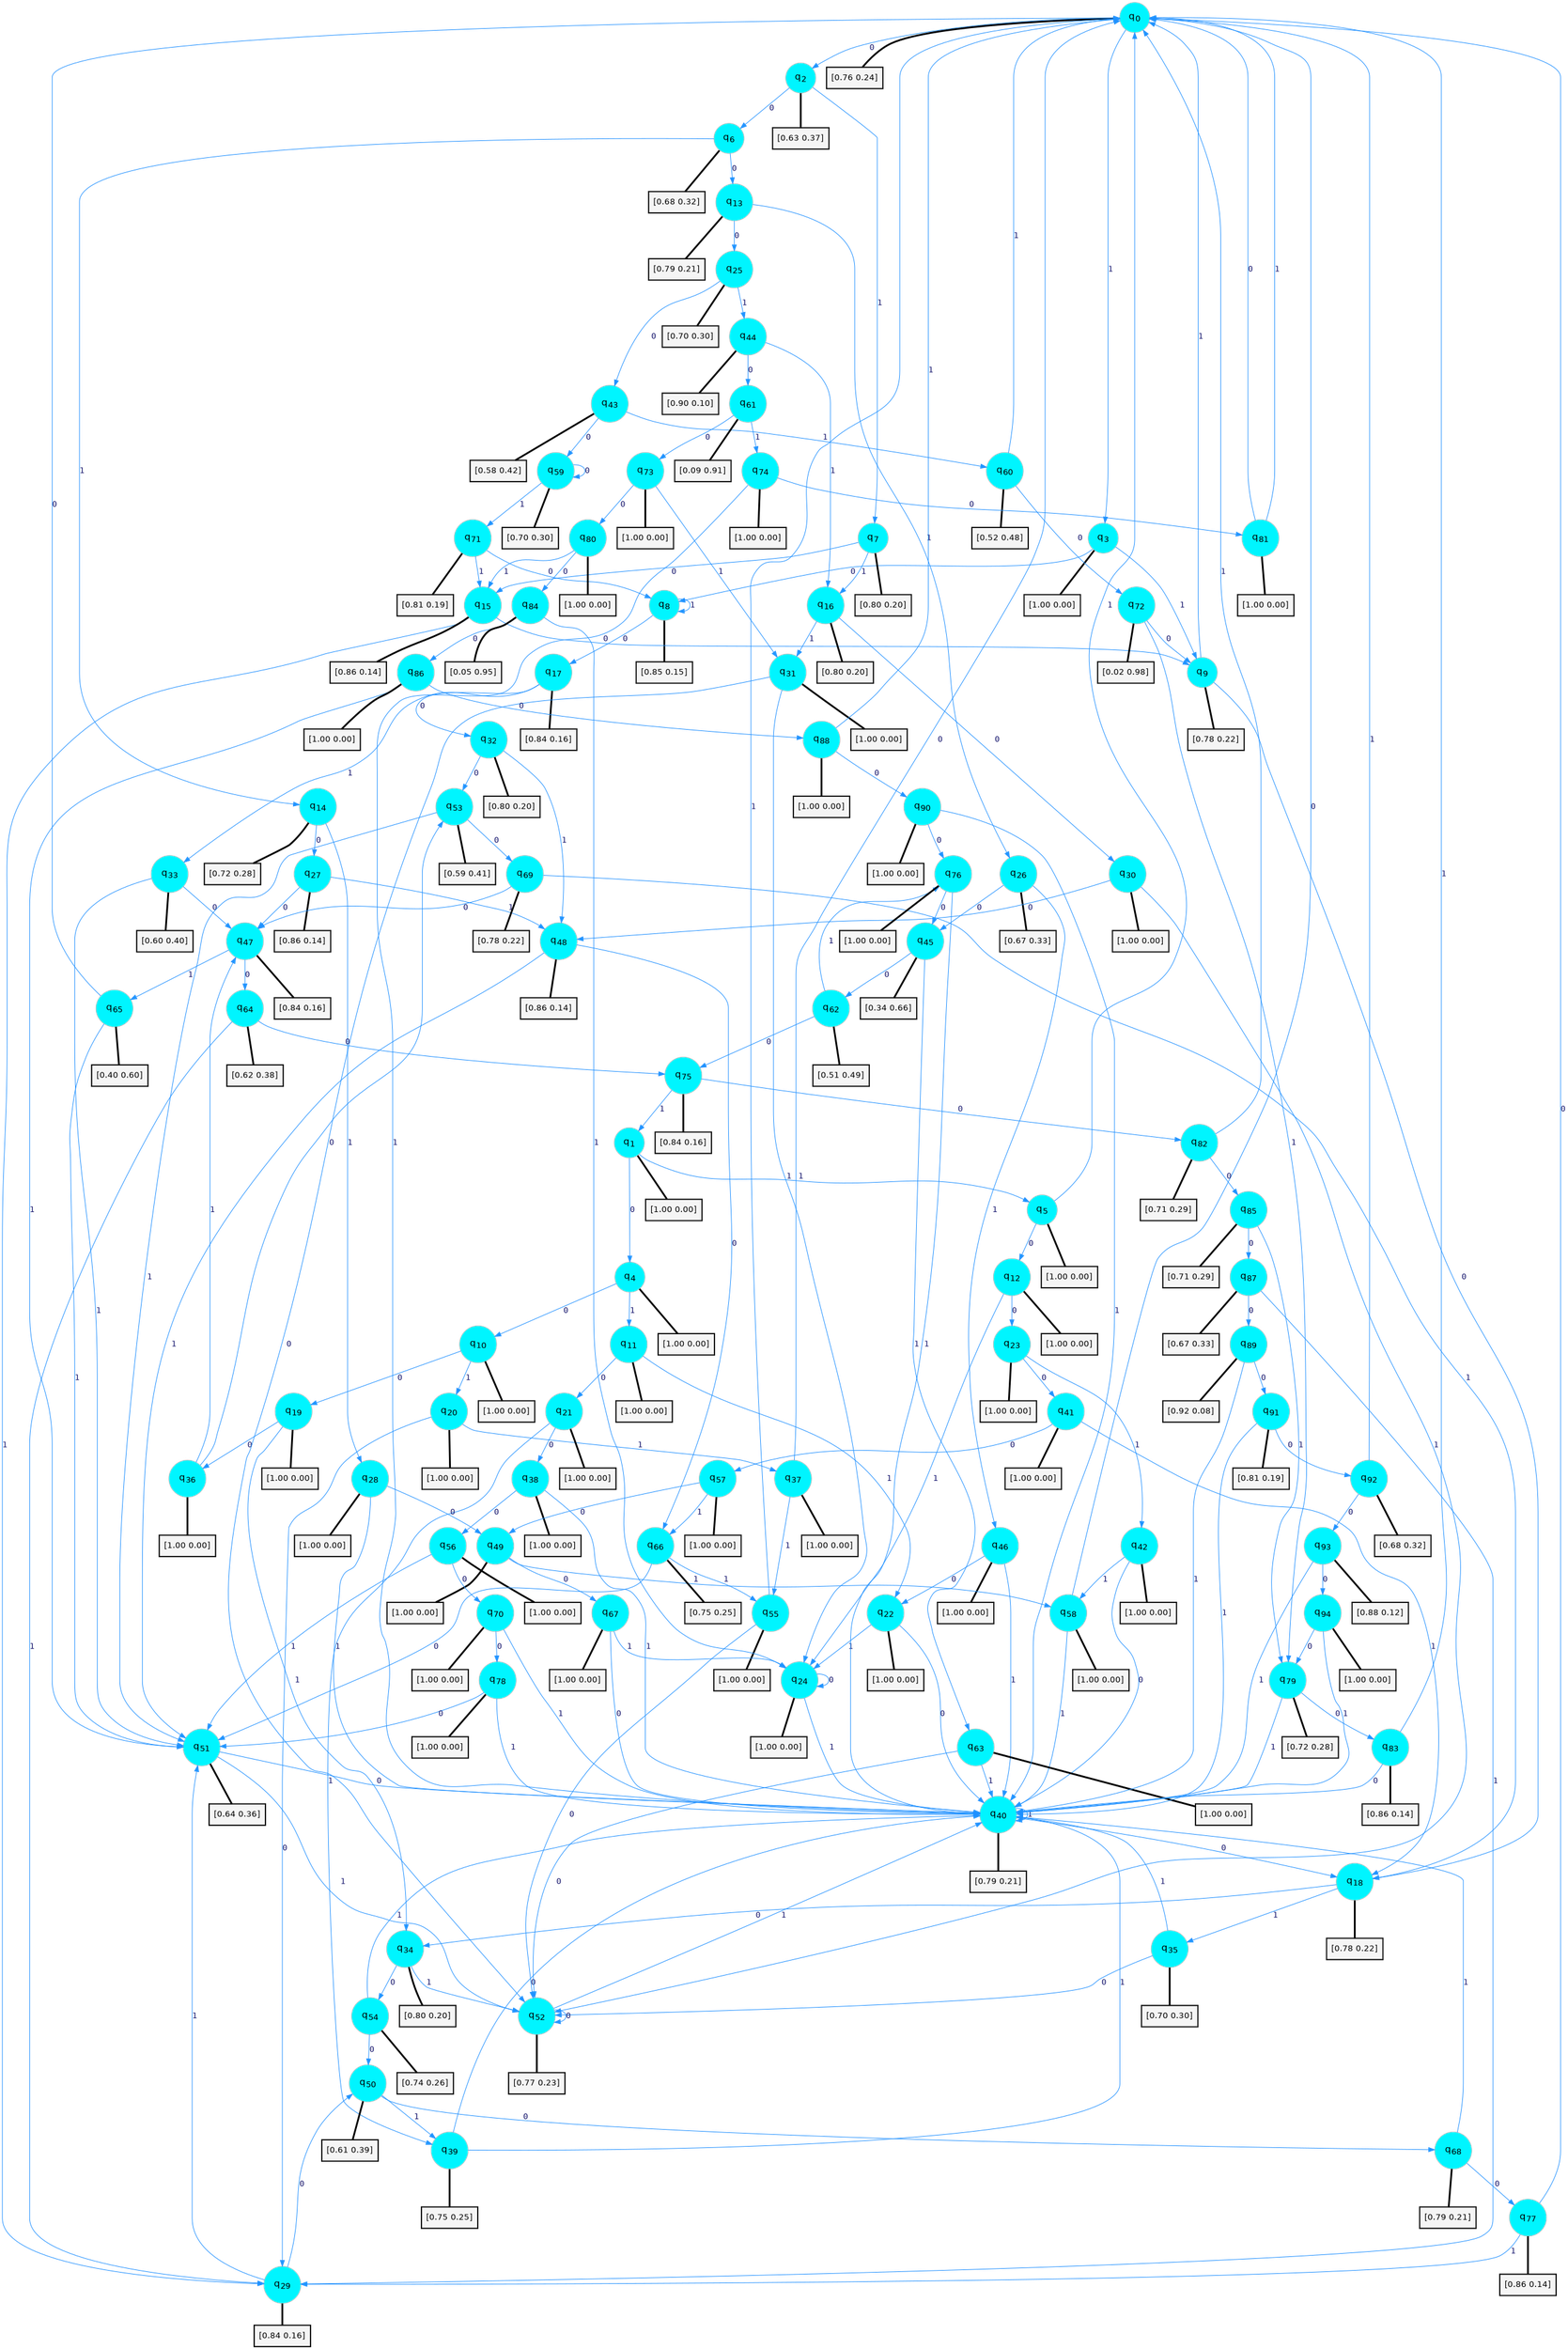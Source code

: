 digraph G {
graph [
bgcolor=transparent, dpi=300, rankdir=TD, size="40,25"];
node [
color=gray, fillcolor=turquoise1, fontcolor=black, fontname=Helvetica, fontsize=16, fontweight=bold, shape=circle, style=filled];
edge [
arrowsize=1, color=dodgerblue1, fontcolor=midnightblue, fontname=courier, fontweight=bold, penwidth=1, style=solid, weight=20];
0[label=<q<SUB>0</SUB>>];
1[label=<q<SUB>1</SUB>>];
2[label=<q<SUB>2</SUB>>];
3[label=<q<SUB>3</SUB>>];
4[label=<q<SUB>4</SUB>>];
5[label=<q<SUB>5</SUB>>];
6[label=<q<SUB>6</SUB>>];
7[label=<q<SUB>7</SUB>>];
8[label=<q<SUB>8</SUB>>];
9[label=<q<SUB>9</SUB>>];
10[label=<q<SUB>10</SUB>>];
11[label=<q<SUB>11</SUB>>];
12[label=<q<SUB>12</SUB>>];
13[label=<q<SUB>13</SUB>>];
14[label=<q<SUB>14</SUB>>];
15[label=<q<SUB>15</SUB>>];
16[label=<q<SUB>16</SUB>>];
17[label=<q<SUB>17</SUB>>];
18[label=<q<SUB>18</SUB>>];
19[label=<q<SUB>19</SUB>>];
20[label=<q<SUB>20</SUB>>];
21[label=<q<SUB>21</SUB>>];
22[label=<q<SUB>22</SUB>>];
23[label=<q<SUB>23</SUB>>];
24[label=<q<SUB>24</SUB>>];
25[label=<q<SUB>25</SUB>>];
26[label=<q<SUB>26</SUB>>];
27[label=<q<SUB>27</SUB>>];
28[label=<q<SUB>28</SUB>>];
29[label=<q<SUB>29</SUB>>];
30[label=<q<SUB>30</SUB>>];
31[label=<q<SUB>31</SUB>>];
32[label=<q<SUB>32</SUB>>];
33[label=<q<SUB>33</SUB>>];
34[label=<q<SUB>34</SUB>>];
35[label=<q<SUB>35</SUB>>];
36[label=<q<SUB>36</SUB>>];
37[label=<q<SUB>37</SUB>>];
38[label=<q<SUB>38</SUB>>];
39[label=<q<SUB>39</SUB>>];
40[label=<q<SUB>40</SUB>>];
41[label=<q<SUB>41</SUB>>];
42[label=<q<SUB>42</SUB>>];
43[label=<q<SUB>43</SUB>>];
44[label=<q<SUB>44</SUB>>];
45[label=<q<SUB>45</SUB>>];
46[label=<q<SUB>46</SUB>>];
47[label=<q<SUB>47</SUB>>];
48[label=<q<SUB>48</SUB>>];
49[label=<q<SUB>49</SUB>>];
50[label=<q<SUB>50</SUB>>];
51[label=<q<SUB>51</SUB>>];
52[label=<q<SUB>52</SUB>>];
53[label=<q<SUB>53</SUB>>];
54[label=<q<SUB>54</SUB>>];
55[label=<q<SUB>55</SUB>>];
56[label=<q<SUB>56</SUB>>];
57[label=<q<SUB>57</SUB>>];
58[label=<q<SUB>58</SUB>>];
59[label=<q<SUB>59</SUB>>];
60[label=<q<SUB>60</SUB>>];
61[label=<q<SUB>61</SUB>>];
62[label=<q<SUB>62</SUB>>];
63[label=<q<SUB>63</SUB>>];
64[label=<q<SUB>64</SUB>>];
65[label=<q<SUB>65</SUB>>];
66[label=<q<SUB>66</SUB>>];
67[label=<q<SUB>67</SUB>>];
68[label=<q<SUB>68</SUB>>];
69[label=<q<SUB>69</SUB>>];
70[label=<q<SUB>70</SUB>>];
71[label=<q<SUB>71</SUB>>];
72[label=<q<SUB>72</SUB>>];
73[label=<q<SUB>73</SUB>>];
74[label=<q<SUB>74</SUB>>];
75[label=<q<SUB>75</SUB>>];
76[label=<q<SUB>76</SUB>>];
77[label=<q<SUB>77</SUB>>];
78[label=<q<SUB>78</SUB>>];
79[label=<q<SUB>79</SUB>>];
80[label=<q<SUB>80</SUB>>];
81[label=<q<SUB>81</SUB>>];
82[label=<q<SUB>82</SUB>>];
83[label=<q<SUB>83</SUB>>];
84[label=<q<SUB>84</SUB>>];
85[label=<q<SUB>85</SUB>>];
86[label=<q<SUB>86</SUB>>];
87[label=<q<SUB>87</SUB>>];
88[label=<q<SUB>88</SUB>>];
89[label=<q<SUB>89</SUB>>];
90[label=<q<SUB>90</SUB>>];
91[label=<q<SUB>91</SUB>>];
92[label=<q<SUB>92</SUB>>];
93[label=<q<SUB>93</SUB>>];
94[label=<q<SUB>94</SUB>>];
95[label="[0.76 0.24]", shape=box,fontcolor=black, fontname=Helvetica, fontsize=14, penwidth=2, fillcolor=whitesmoke,color=black];
96[label="[1.00 0.00]", shape=box,fontcolor=black, fontname=Helvetica, fontsize=14, penwidth=2, fillcolor=whitesmoke,color=black];
97[label="[0.63 0.37]", shape=box,fontcolor=black, fontname=Helvetica, fontsize=14, penwidth=2, fillcolor=whitesmoke,color=black];
98[label="[1.00 0.00]", shape=box,fontcolor=black, fontname=Helvetica, fontsize=14, penwidth=2, fillcolor=whitesmoke,color=black];
99[label="[1.00 0.00]", shape=box,fontcolor=black, fontname=Helvetica, fontsize=14, penwidth=2, fillcolor=whitesmoke,color=black];
100[label="[1.00 0.00]", shape=box,fontcolor=black, fontname=Helvetica, fontsize=14, penwidth=2, fillcolor=whitesmoke,color=black];
101[label="[0.68 0.32]", shape=box,fontcolor=black, fontname=Helvetica, fontsize=14, penwidth=2, fillcolor=whitesmoke,color=black];
102[label="[0.80 0.20]", shape=box,fontcolor=black, fontname=Helvetica, fontsize=14, penwidth=2, fillcolor=whitesmoke,color=black];
103[label="[0.85 0.15]", shape=box,fontcolor=black, fontname=Helvetica, fontsize=14, penwidth=2, fillcolor=whitesmoke,color=black];
104[label="[0.78 0.22]", shape=box,fontcolor=black, fontname=Helvetica, fontsize=14, penwidth=2, fillcolor=whitesmoke,color=black];
105[label="[1.00 0.00]", shape=box,fontcolor=black, fontname=Helvetica, fontsize=14, penwidth=2, fillcolor=whitesmoke,color=black];
106[label="[1.00 0.00]", shape=box,fontcolor=black, fontname=Helvetica, fontsize=14, penwidth=2, fillcolor=whitesmoke,color=black];
107[label="[1.00 0.00]", shape=box,fontcolor=black, fontname=Helvetica, fontsize=14, penwidth=2, fillcolor=whitesmoke,color=black];
108[label="[0.79 0.21]", shape=box,fontcolor=black, fontname=Helvetica, fontsize=14, penwidth=2, fillcolor=whitesmoke,color=black];
109[label="[0.72 0.28]", shape=box,fontcolor=black, fontname=Helvetica, fontsize=14, penwidth=2, fillcolor=whitesmoke,color=black];
110[label="[0.86 0.14]", shape=box,fontcolor=black, fontname=Helvetica, fontsize=14, penwidth=2, fillcolor=whitesmoke,color=black];
111[label="[0.80 0.20]", shape=box,fontcolor=black, fontname=Helvetica, fontsize=14, penwidth=2, fillcolor=whitesmoke,color=black];
112[label="[0.84 0.16]", shape=box,fontcolor=black, fontname=Helvetica, fontsize=14, penwidth=2, fillcolor=whitesmoke,color=black];
113[label="[0.78 0.22]", shape=box,fontcolor=black, fontname=Helvetica, fontsize=14, penwidth=2, fillcolor=whitesmoke,color=black];
114[label="[1.00 0.00]", shape=box,fontcolor=black, fontname=Helvetica, fontsize=14, penwidth=2, fillcolor=whitesmoke,color=black];
115[label="[1.00 0.00]", shape=box,fontcolor=black, fontname=Helvetica, fontsize=14, penwidth=2, fillcolor=whitesmoke,color=black];
116[label="[1.00 0.00]", shape=box,fontcolor=black, fontname=Helvetica, fontsize=14, penwidth=2, fillcolor=whitesmoke,color=black];
117[label="[1.00 0.00]", shape=box,fontcolor=black, fontname=Helvetica, fontsize=14, penwidth=2, fillcolor=whitesmoke,color=black];
118[label="[1.00 0.00]", shape=box,fontcolor=black, fontname=Helvetica, fontsize=14, penwidth=2, fillcolor=whitesmoke,color=black];
119[label="[1.00 0.00]", shape=box,fontcolor=black, fontname=Helvetica, fontsize=14, penwidth=2, fillcolor=whitesmoke,color=black];
120[label="[0.70 0.30]", shape=box,fontcolor=black, fontname=Helvetica, fontsize=14, penwidth=2, fillcolor=whitesmoke,color=black];
121[label="[0.67 0.33]", shape=box,fontcolor=black, fontname=Helvetica, fontsize=14, penwidth=2, fillcolor=whitesmoke,color=black];
122[label="[0.86 0.14]", shape=box,fontcolor=black, fontname=Helvetica, fontsize=14, penwidth=2, fillcolor=whitesmoke,color=black];
123[label="[1.00 0.00]", shape=box,fontcolor=black, fontname=Helvetica, fontsize=14, penwidth=2, fillcolor=whitesmoke,color=black];
124[label="[0.84 0.16]", shape=box,fontcolor=black, fontname=Helvetica, fontsize=14, penwidth=2, fillcolor=whitesmoke,color=black];
125[label="[1.00 0.00]", shape=box,fontcolor=black, fontname=Helvetica, fontsize=14, penwidth=2, fillcolor=whitesmoke,color=black];
126[label="[1.00 0.00]", shape=box,fontcolor=black, fontname=Helvetica, fontsize=14, penwidth=2, fillcolor=whitesmoke,color=black];
127[label="[0.80 0.20]", shape=box,fontcolor=black, fontname=Helvetica, fontsize=14, penwidth=2, fillcolor=whitesmoke,color=black];
128[label="[0.60 0.40]", shape=box,fontcolor=black, fontname=Helvetica, fontsize=14, penwidth=2, fillcolor=whitesmoke,color=black];
129[label="[0.80 0.20]", shape=box,fontcolor=black, fontname=Helvetica, fontsize=14, penwidth=2, fillcolor=whitesmoke,color=black];
130[label="[0.70 0.30]", shape=box,fontcolor=black, fontname=Helvetica, fontsize=14, penwidth=2, fillcolor=whitesmoke,color=black];
131[label="[1.00 0.00]", shape=box,fontcolor=black, fontname=Helvetica, fontsize=14, penwidth=2, fillcolor=whitesmoke,color=black];
132[label="[1.00 0.00]", shape=box,fontcolor=black, fontname=Helvetica, fontsize=14, penwidth=2, fillcolor=whitesmoke,color=black];
133[label="[1.00 0.00]", shape=box,fontcolor=black, fontname=Helvetica, fontsize=14, penwidth=2, fillcolor=whitesmoke,color=black];
134[label="[0.75 0.25]", shape=box,fontcolor=black, fontname=Helvetica, fontsize=14, penwidth=2, fillcolor=whitesmoke,color=black];
135[label="[0.79 0.21]", shape=box,fontcolor=black, fontname=Helvetica, fontsize=14, penwidth=2, fillcolor=whitesmoke,color=black];
136[label="[1.00 0.00]", shape=box,fontcolor=black, fontname=Helvetica, fontsize=14, penwidth=2, fillcolor=whitesmoke,color=black];
137[label="[1.00 0.00]", shape=box,fontcolor=black, fontname=Helvetica, fontsize=14, penwidth=2, fillcolor=whitesmoke,color=black];
138[label="[0.58 0.42]", shape=box,fontcolor=black, fontname=Helvetica, fontsize=14, penwidth=2, fillcolor=whitesmoke,color=black];
139[label="[0.90 0.10]", shape=box,fontcolor=black, fontname=Helvetica, fontsize=14, penwidth=2, fillcolor=whitesmoke,color=black];
140[label="[0.34 0.66]", shape=box,fontcolor=black, fontname=Helvetica, fontsize=14, penwidth=2, fillcolor=whitesmoke,color=black];
141[label="[1.00 0.00]", shape=box,fontcolor=black, fontname=Helvetica, fontsize=14, penwidth=2, fillcolor=whitesmoke,color=black];
142[label="[0.84 0.16]", shape=box,fontcolor=black, fontname=Helvetica, fontsize=14, penwidth=2, fillcolor=whitesmoke,color=black];
143[label="[0.86 0.14]", shape=box,fontcolor=black, fontname=Helvetica, fontsize=14, penwidth=2, fillcolor=whitesmoke,color=black];
144[label="[1.00 0.00]", shape=box,fontcolor=black, fontname=Helvetica, fontsize=14, penwidth=2, fillcolor=whitesmoke,color=black];
145[label="[0.61 0.39]", shape=box,fontcolor=black, fontname=Helvetica, fontsize=14, penwidth=2, fillcolor=whitesmoke,color=black];
146[label="[0.64 0.36]", shape=box,fontcolor=black, fontname=Helvetica, fontsize=14, penwidth=2, fillcolor=whitesmoke,color=black];
147[label="[0.77 0.23]", shape=box,fontcolor=black, fontname=Helvetica, fontsize=14, penwidth=2, fillcolor=whitesmoke,color=black];
148[label="[0.59 0.41]", shape=box,fontcolor=black, fontname=Helvetica, fontsize=14, penwidth=2, fillcolor=whitesmoke,color=black];
149[label="[0.74 0.26]", shape=box,fontcolor=black, fontname=Helvetica, fontsize=14, penwidth=2, fillcolor=whitesmoke,color=black];
150[label="[1.00 0.00]", shape=box,fontcolor=black, fontname=Helvetica, fontsize=14, penwidth=2, fillcolor=whitesmoke,color=black];
151[label="[1.00 0.00]", shape=box,fontcolor=black, fontname=Helvetica, fontsize=14, penwidth=2, fillcolor=whitesmoke,color=black];
152[label="[1.00 0.00]", shape=box,fontcolor=black, fontname=Helvetica, fontsize=14, penwidth=2, fillcolor=whitesmoke,color=black];
153[label="[1.00 0.00]", shape=box,fontcolor=black, fontname=Helvetica, fontsize=14, penwidth=2, fillcolor=whitesmoke,color=black];
154[label="[0.70 0.30]", shape=box,fontcolor=black, fontname=Helvetica, fontsize=14, penwidth=2, fillcolor=whitesmoke,color=black];
155[label="[0.52 0.48]", shape=box,fontcolor=black, fontname=Helvetica, fontsize=14, penwidth=2, fillcolor=whitesmoke,color=black];
156[label="[0.09 0.91]", shape=box,fontcolor=black, fontname=Helvetica, fontsize=14, penwidth=2, fillcolor=whitesmoke,color=black];
157[label="[0.51 0.49]", shape=box,fontcolor=black, fontname=Helvetica, fontsize=14, penwidth=2, fillcolor=whitesmoke,color=black];
158[label="[1.00 0.00]", shape=box,fontcolor=black, fontname=Helvetica, fontsize=14, penwidth=2, fillcolor=whitesmoke,color=black];
159[label="[0.62 0.38]", shape=box,fontcolor=black, fontname=Helvetica, fontsize=14, penwidth=2, fillcolor=whitesmoke,color=black];
160[label="[0.40 0.60]", shape=box,fontcolor=black, fontname=Helvetica, fontsize=14, penwidth=2, fillcolor=whitesmoke,color=black];
161[label="[0.75 0.25]", shape=box,fontcolor=black, fontname=Helvetica, fontsize=14, penwidth=2, fillcolor=whitesmoke,color=black];
162[label="[1.00 0.00]", shape=box,fontcolor=black, fontname=Helvetica, fontsize=14, penwidth=2, fillcolor=whitesmoke,color=black];
163[label="[0.79 0.21]", shape=box,fontcolor=black, fontname=Helvetica, fontsize=14, penwidth=2, fillcolor=whitesmoke,color=black];
164[label="[0.78 0.22]", shape=box,fontcolor=black, fontname=Helvetica, fontsize=14, penwidth=2, fillcolor=whitesmoke,color=black];
165[label="[1.00 0.00]", shape=box,fontcolor=black, fontname=Helvetica, fontsize=14, penwidth=2, fillcolor=whitesmoke,color=black];
166[label="[0.81 0.19]", shape=box,fontcolor=black, fontname=Helvetica, fontsize=14, penwidth=2, fillcolor=whitesmoke,color=black];
167[label="[0.02 0.98]", shape=box,fontcolor=black, fontname=Helvetica, fontsize=14, penwidth=2, fillcolor=whitesmoke,color=black];
168[label="[1.00 0.00]", shape=box,fontcolor=black, fontname=Helvetica, fontsize=14, penwidth=2, fillcolor=whitesmoke,color=black];
169[label="[1.00 0.00]", shape=box,fontcolor=black, fontname=Helvetica, fontsize=14, penwidth=2, fillcolor=whitesmoke,color=black];
170[label="[0.84 0.16]", shape=box,fontcolor=black, fontname=Helvetica, fontsize=14, penwidth=2, fillcolor=whitesmoke,color=black];
171[label="[1.00 0.00]", shape=box,fontcolor=black, fontname=Helvetica, fontsize=14, penwidth=2, fillcolor=whitesmoke,color=black];
172[label="[0.86 0.14]", shape=box,fontcolor=black, fontname=Helvetica, fontsize=14, penwidth=2, fillcolor=whitesmoke,color=black];
173[label="[1.00 0.00]", shape=box,fontcolor=black, fontname=Helvetica, fontsize=14, penwidth=2, fillcolor=whitesmoke,color=black];
174[label="[0.72 0.28]", shape=box,fontcolor=black, fontname=Helvetica, fontsize=14, penwidth=2, fillcolor=whitesmoke,color=black];
175[label="[1.00 0.00]", shape=box,fontcolor=black, fontname=Helvetica, fontsize=14, penwidth=2, fillcolor=whitesmoke,color=black];
176[label="[1.00 0.00]", shape=box,fontcolor=black, fontname=Helvetica, fontsize=14, penwidth=2, fillcolor=whitesmoke,color=black];
177[label="[0.71 0.29]", shape=box,fontcolor=black, fontname=Helvetica, fontsize=14, penwidth=2, fillcolor=whitesmoke,color=black];
178[label="[0.86 0.14]", shape=box,fontcolor=black, fontname=Helvetica, fontsize=14, penwidth=2, fillcolor=whitesmoke,color=black];
179[label="[0.05 0.95]", shape=box,fontcolor=black, fontname=Helvetica, fontsize=14, penwidth=2, fillcolor=whitesmoke,color=black];
180[label="[0.71 0.29]", shape=box,fontcolor=black, fontname=Helvetica, fontsize=14, penwidth=2, fillcolor=whitesmoke,color=black];
181[label="[1.00 0.00]", shape=box,fontcolor=black, fontname=Helvetica, fontsize=14, penwidth=2, fillcolor=whitesmoke,color=black];
182[label="[0.67 0.33]", shape=box,fontcolor=black, fontname=Helvetica, fontsize=14, penwidth=2, fillcolor=whitesmoke,color=black];
183[label="[1.00 0.00]", shape=box,fontcolor=black, fontname=Helvetica, fontsize=14, penwidth=2, fillcolor=whitesmoke,color=black];
184[label="[0.92 0.08]", shape=box,fontcolor=black, fontname=Helvetica, fontsize=14, penwidth=2, fillcolor=whitesmoke,color=black];
185[label="[1.00 0.00]", shape=box,fontcolor=black, fontname=Helvetica, fontsize=14, penwidth=2, fillcolor=whitesmoke,color=black];
186[label="[0.81 0.19]", shape=box,fontcolor=black, fontname=Helvetica, fontsize=14, penwidth=2, fillcolor=whitesmoke,color=black];
187[label="[0.68 0.32]", shape=box,fontcolor=black, fontname=Helvetica, fontsize=14, penwidth=2, fillcolor=whitesmoke,color=black];
188[label="[0.88 0.12]", shape=box,fontcolor=black, fontname=Helvetica, fontsize=14, penwidth=2, fillcolor=whitesmoke,color=black];
189[label="[1.00 0.00]", shape=box,fontcolor=black, fontname=Helvetica, fontsize=14, penwidth=2, fillcolor=whitesmoke,color=black];
0->2 [label=0];
0->3 [label=1];
0->95 [arrowhead=none, penwidth=3,color=black];
1->4 [label=0];
1->5 [label=1];
1->96 [arrowhead=none, penwidth=3,color=black];
2->6 [label=0];
2->7 [label=1];
2->97 [arrowhead=none, penwidth=3,color=black];
3->8 [label=0];
3->9 [label=1];
3->98 [arrowhead=none, penwidth=3,color=black];
4->10 [label=0];
4->11 [label=1];
4->99 [arrowhead=none, penwidth=3,color=black];
5->12 [label=0];
5->0 [label=1];
5->100 [arrowhead=none, penwidth=3,color=black];
6->13 [label=0];
6->14 [label=1];
6->101 [arrowhead=none, penwidth=3,color=black];
7->15 [label=0];
7->16 [label=1];
7->102 [arrowhead=none, penwidth=3,color=black];
8->17 [label=0];
8->8 [label=1];
8->103 [arrowhead=none, penwidth=3,color=black];
9->18 [label=0];
9->0 [label=1];
9->104 [arrowhead=none, penwidth=3,color=black];
10->19 [label=0];
10->20 [label=1];
10->105 [arrowhead=none, penwidth=3,color=black];
11->21 [label=0];
11->22 [label=1];
11->106 [arrowhead=none, penwidth=3,color=black];
12->23 [label=0];
12->24 [label=1];
12->107 [arrowhead=none, penwidth=3,color=black];
13->25 [label=0];
13->26 [label=1];
13->108 [arrowhead=none, penwidth=3,color=black];
14->27 [label=0];
14->28 [label=1];
14->109 [arrowhead=none, penwidth=3,color=black];
15->9 [label=0];
15->29 [label=1];
15->110 [arrowhead=none, penwidth=3,color=black];
16->30 [label=0];
16->31 [label=1];
16->111 [arrowhead=none, penwidth=3,color=black];
17->32 [label=0];
17->33 [label=1];
17->112 [arrowhead=none, penwidth=3,color=black];
18->34 [label=0];
18->35 [label=1];
18->113 [arrowhead=none, penwidth=3,color=black];
19->36 [label=0];
19->34 [label=1];
19->114 [arrowhead=none, penwidth=3,color=black];
20->29 [label=0];
20->37 [label=1];
20->115 [arrowhead=none, penwidth=3,color=black];
21->38 [label=0];
21->39 [label=1];
21->116 [arrowhead=none, penwidth=3,color=black];
22->40 [label=0];
22->24 [label=1];
22->117 [arrowhead=none, penwidth=3,color=black];
23->41 [label=0];
23->42 [label=1];
23->118 [arrowhead=none, penwidth=3,color=black];
24->24 [label=0];
24->40 [label=1];
24->119 [arrowhead=none, penwidth=3,color=black];
25->43 [label=0];
25->44 [label=1];
25->120 [arrowhead=none, penwidth=3,color=black];
26->45 [label=0];
26->46 [label=1];
26->121 [arrowhead=none, penwidth=3,color=black];
27->47 [label=0];
27->48 [label=1];
27->122 [arrowhead=none, penwidth=3,color=black];
28->49 [label=0];
28->40 [label=1];
28->123 [arrowhead=none, penwidth=3,color=black];
29->50 [label=0];
29->51 [label=1];
29->124 [arrowhead=none, penwidth=3,color=black];
30->48 [label=0];
30->52 [label=1];
30->125 [arrowhead=none, penwidth=3,color=black];
31->52 [label=0];
31->24 [label=1];
31->126 [arrowhead=none, penwidth=3,color=black];
32->53 [label=0];
32->48 [label=1];
32->127 [arrowhead=none, penwidth=3,color=black];
33->47 [label=0];
33->51 [label=1];
33->128 [arrowhead=none, penwidth=3,color=black];
34->54 [label=0];
34->52 [label=1];
34->129 [arrowhead=none, penwidth=3,color=black];
35->52 [label=0];
35->40 [label=1];
35->130 [arrowhead=none, penwidth=3,color=black];
36->53 [label=0];
36->47 [label=1];
36->131 [arrowhead=none, penwidth=3,color=black];
37->0 [label=0];
37->55 [label=1];
37->132 [arrowhead=none, penwidth=3,color=black];
38->56 [label=0];
38->40 [label=1];
38->133 [arrowhead=none, penwidth=3,color=black];
39->40 [label=0];
39->40 [label=1];
39->134 [arrowhead=none, penwidth=3,color=black];
40->18 [label=0];
40->40 [label=1];
40->135 [arrowhead=none, penwidth=3,color=black];
41->57 [label=0];
41->18 [label=1];
41->136 [arrowhead=none, penwidth=3,color=black];
42->40 [label=0];
42->58 [label=1];
42->137 [arrowhead=none, penwidth=3,color=black];
43->59 [label=0];
43->60 [label=1];
43->138 [arrowhead=none, penwidth=3,color=black];
44->61 [label=0];
44->16 [label=1];
44->139 [arrowhead=none, penwidth=3,color=black];
45->62 [label=0];
45->63 [label=1];
45->140 [arrowhead=none, penwidth=3,color=black];
46->22 [label=0];
46->40 [label=1];
46->141 [arrowhead=none, penwidth=3,color=black];
47->64 [label=0];
47->65 [label=1];
47->142 [arrowhead=none, penwidth=3,color=black];
48->66 [label=0];
48->51 [label=1];
48->143 [arrowhead=none, penwidth=3,color=black];
49->67 [label=0];
49->58 [label=1];
49->144 [arrowhead=none, penwidth=3,color=black];
50->68 [label=0];
50->39 [label=1];
50->145 [arrowhead=none, penwidth=3,color=black];
51->40 [label=0];
51->52 [label=1];
51->146 [arrowhead=none, penwidth=3,color=black];
52->52 [label=0];
52->40 [label=1];
52->147 [arrowhead=none, penwidth=3,color=black];
53->69 [label=0];
53->51 [label=1];
53->148 [arrowhead=none, penwidth=3,color=black];
54->50 [label=0];
54->40 [label=1];
54->149 [arrowhead=none, penwidth=3,color=black];
55->52 [label=0];
55->0 [label=1];
55->150 [arrowhead=none, penwidth=3,color=black];
56->70 [label=0];
56->51 [label=1];
56->151 [arrowhead=none, penwidth=3,color=black];
57->49 [label=0];
57->66 [label=1];
57->152 [arrowhead=none, penwidth=3,color=black];
58->0 [label=0];
58->40 [label=1];
58->153 [arrowhead=none, penwidth=3,color=black];
59->59 [label=0];
59->71 [label=1];
59->154 [arrowhead=none, penwidth=3,color=black];
60->72 [label=0];
60->0 [label=1];
60->155 [arrowhead=none, penwidth=3,color=black];
61->73 [label=0];
61->74 [label=1];
61->156 [arrowhead=none, penwidth=3,color=black];
62->75 [label=0];
62->76 [label=1];
62->157 [arrowhead=none, penwidth=3,color=black];
63->52 [label=0];
63->40 [label=1];
63->158 [arrowhead=none, penwidth=3,color=black];
64->75 [label=0];
64->29 [label=1];
64->159 [arrowhead=none, penwidth=3,color=black];
65->0 [label=0];
65->51 [label=1];
65->160 [arrowhead=none, penwidth=3,color=black];
66->51 [label=0];
66->55 [label=1];
66->161 [arrowhead=none, penwidth=3,color=black];
67->40 [label=0];
67->24 [label=1];
67->162 [arrowhead=none, penwidth=3,color=black];
68->77 [label=0];
68->40 [label=1];
68->163 [arrowhead=none, penwidth=3,color=black];
69->47 [label=0];
69->18 [label=1];
69->164 [arrowhead=none, penwidth=3,color=black];
70->78 [label=0];
70->40 [label=1];
70->165 [arrowhead=none, penwidth=3,color=black];
71->8 [label=0];
71->15 [label=1];
71->166 [arrowhead=none, penwidth=3,color=black];
72->9 [label=0];
72->79 [label=1];
72->167 [arrowhead=none, penwidth=3,color=black];
73->80 [label=0];
73->31 [label=1];
73->168 [arrowhead=none, penwidth=3,color=black];
74->81 [label=0];
74->40 [label=1];
74->169 [arrowhead=none, penwidth=3,color=black];
75->82 [label=0];
75->1 [label=1];
75->170 [arrowhead=none, penwidth=3,color=black];
76->45 [label=0];
76->40 [label=1];
76->171 [arrowhead=none, penwidth=3,color=black];
77->0 [label=0];
77->29 [label=1];
77->172 [arrowhead=none, penwidth=3,color=black];
78->51 [label=0];
78->40 [label=1];
78->173 [arrowhead=none, penwidth=3,color=black];
79->83 [label=0];
79->40 [label=1];
79->174 [arrowhead=none, penwidth=3,color=black];
80->84 [label=0];
80->15 [label=1];
80->175 [arrowhead=none, penwidth=3,color=black];
81->0 [label=0];
81->0 [label=1];
81->176 [arrowhead=none, penwidth=3,color=black];
82->85 [label=0];
82->0 [label=1];
82->177 [arrowhead=none, penwidth=3,color=black];
83->40 [label=0];
83->0 [label=1];
83->178 [arrowhead=none, penwidth=3,color=black];
84->86 [label=0];
84->24 [label=1];
84->179 [arrowhead=none, penwidth=3,color=black];
85->87 [label=0];
85->79 [label=1];
85->180 [arrowhead=none, penwidth=3,color=black];
86->88 [label=0];
86->51 [label=1];
86->181 [arrowhead=none, penwidth=3,color=black];
87->89 [label=0];
87->29 [label=1];
87->182 [arrowhead=none, penwidth=3,color=black];
88->90 [label=0];
88->0 [label=1];
88->183 [arrowhead=none, penwidth=3,color=black];
89->91 [label=0];
89->40 [label=1];
89->184 [arrowhead=none, penwidth=3,color=black];
90->76 [label=0];
90->40 [label=1];
90->185 [arrowhead=none, penwidth=3,color=black];
91->92 [label=0];
91->40 [label=1];
91->186 [arrowhead=none, penwidth=3,color=black];
92->93 [label=0];
92->0 [label=1];
92->187 [arrowhead=none, penwidth=3,color=black];
93->94 [label=0];
93->40 [label=1];
93->188 [arrowhead=none, penwidth=3,color=black];
94->79 [label=0];
94->40 [label=1];
94->189 [arrowhead=none, penwidth=3,color=black];
}
